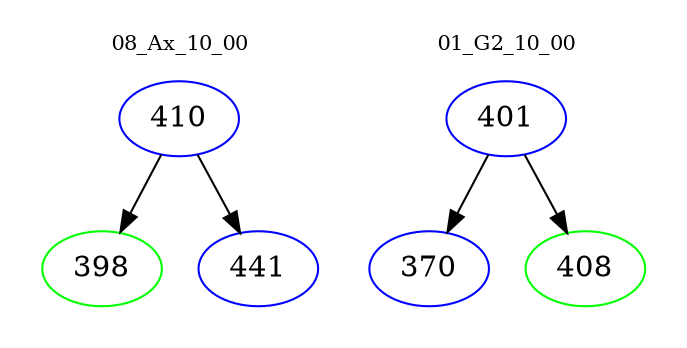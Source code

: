 digraph{
subgraph cluster_0 {
color = white
label = "08_Ax_10_00";
fontsize=10;
T0_410 [label="410", color="blue"]
T0_410 -> T0_398 [color="black"]
T0_398 [label="398", color="green"]
T0_410 -> T0_441 [color="black"]
T0_441 [label="441", color="blue"]
}
subgraph cluster_1 {
color = white
label = "01_G2_10_00";
fontsize=10;
T1_401 [label="401", color="blue"]
T1_401 -> T1_370 [color="black"]
T1_370 [label="370", color="blue"]
T1_401 -> T1_408 [color="black"]
T1_408 [label="408", color="green"]
}
}

